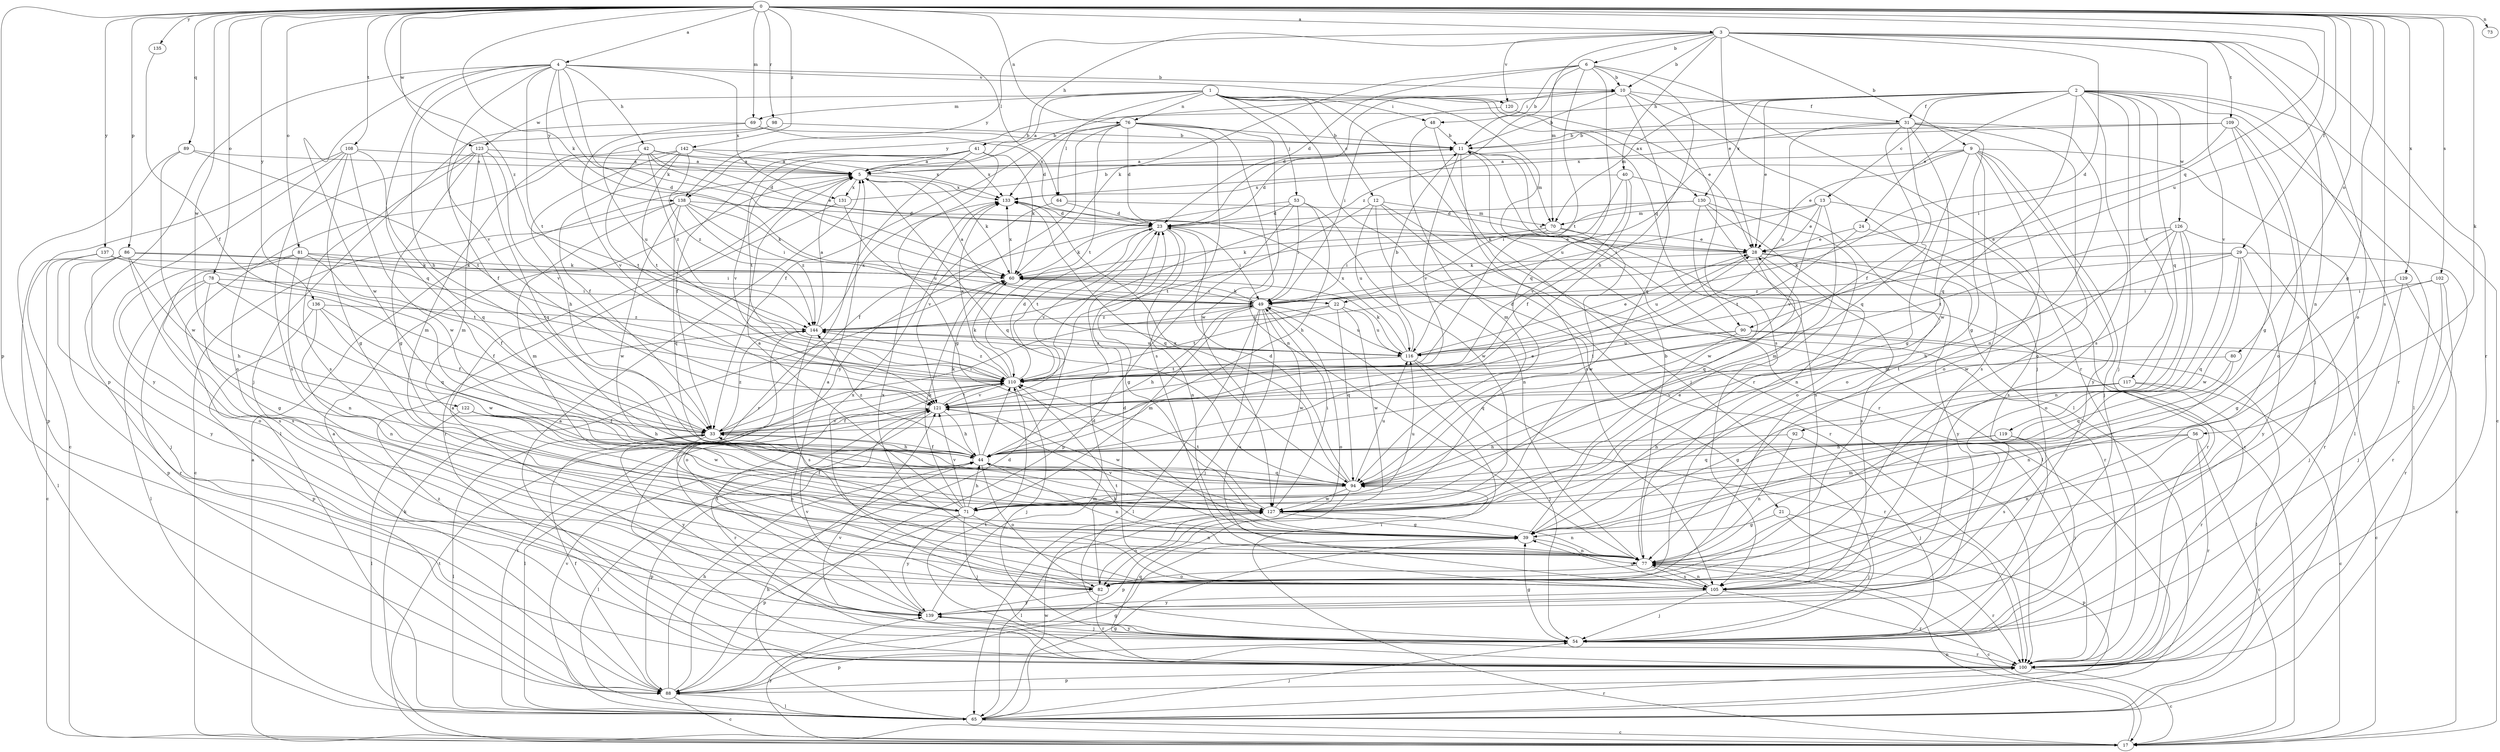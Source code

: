 strict digraph  {
0;
1;
2;
3;
4;
5;
6;
9;
10;
11;
12;
13;
17;
21;
22;
23;
24;
28;
29;
31;
33;
39;
40;
41;
42;
44;
48;
49;
53;
54;
56;
60;
64;
65;
69;
70;
71;
73;
76;
77;
78;
80;
81;
82;
86;
88;
89;
90;
92;
94;
98;
100;
102;
105;
108;
109;
110;
116;
117;
119;
120;
121;
122;
123;
126;
127;
129;
130;
131;
133;
135;
136;
137;
138;
139;
142;
144;
0 -> 3  [label=a];
0 -> 4  [label=a];
0 -> 29  [label=f];
0 -> 39  [label=g];
0 -> 56  [label=k];
0 -> 60  [label=k];
0 -> 64  [label=l];
0 -> 69  [label=m];
0 -> 73  [label=n];
0 -> 76  [label=n];
0 -> 78  [label=o];
0 -> 80  [label=o];
0 -> 81  [label=o];
0 -> 86  [label=p];
0 -> 88  [label=p];
0 -> 89  [label=q];
0 -> 90  [label=q];
0 -> 98  [label=r];
0 -> 102  [label=s];
0 -> 105  [label=s];
0 -> 108  [label=t];
0 -> 116  [label=u];
0 -> 122  [label=w];
0 -> 123  [label=w];
0 -> 129  [label=x];
0 -> 135  [label=y];
0 -> 136  [label=y];
0 -> 137  [label=y];
0 -> 142  [label=z];
0 -> 144  [label=z];
1 -> 5  [label=a];
1 -> 12  [label=c];
1 -> 21  [label=d];
1 -> 48  [label=i];
1 -> 53  [label=j];
1 -> 64  [label=l];
1 -> 65  [label=l];
1 -> 69  [label=m];
1 -> 76  [label=n];
1 -> 90  [label=q];
1 -> 100  [label=r];
1 -> 123  [label=w];
1 -> 130  [label=x];
2 -> 13  [label=c];
2 -> 17  [label=c];
2 -> 24  [label=e];
2 -> 28  [label=e];
2 -> 31  [label=f];
2 -> 54  [label=j];
2 -> 65  [label=l];
2 -> 70  [label=m];
2 -> 92  [label=q];
2 -> 94  [label=q];
2 -> 100  [label=r];
2 -> 105  [label=s];
2 -> 117  [label=v];
2 -> 126  [label=w];
2 -> 130  [label=x];
2 -> 138  [label=y];
3 -> 6  [label=b];
3 -> 9  [label=b];
3 -> 10  [label=b];
3 -> 22  [label=d];
3 -> 28  [label=e];
3 -> 40  [label=h];
3 -> 41  [label=h];
3 -> 70  [label=m];
3 -> 77  [label=n];
3 -> 82  [label=o];
3 -> 100  [label=r];
3 -> 109  [label=t];
3 -> 119  [label=v];
3 -> 120  [label=v];
3 -> 138  [label=y];
4 -> 10  [label=b];
4 -> 22  [label=d];
4 -> 42  [label=h];
4 -> 44  [label=h];
4 -> 60  [label=k];
4 -> 88  [label=p];
4 -> 94  [label=q];
4 -> 110  [label=t];
4 -> 120  [label=v];
4 -> 121  [label=v];
4 -> 127  [label=w];
4 -> 131  [label=x];
4 -> 138  [label=y];
5 -> 10  [label=b];
5 -> 60  [label=k];
5 -> 94  [label=q];
5 -> 131  [label=x];
5 -> 133  [label=x];
6 -> 10  [label=b];
6 -> 11  [label=b];
6 -> 23  [label=d];
6 -> 44  [label=h];
6 -> 60  [label=k];
6 -> 94  [label=q];
6 -> 100  [label=r];
6 -> 110  [label=t];
6 -> 144  [label=z];
9 -> 5  [label=a];
9 -> 28  [label=e];
9 -> 39  [label=g];
9 -> 54  [label=j];
9 -> 65  [label=l];
9 -> 82  [label=o];
9 -> 105  [label=s];
9 -> 116  [label=u];
9 -> 139  [label=y];
10 -> 11  [label=b];
10 -> 23  [label=d];
10 -> 31  [label=f];
10 -> 48  [label=i];
10 -> 54  [label=j];
10 -> 94  [label=q];
10 -> 105  [label=s];
11 -> 5  [label=a];
11 -> 17  [label=c];
11 -> 23  [label=d];
11 -> 70  [label=m];
11 -> 100  [label=r];
11 -> 105  [label=s];
11 -> 121  [label=v];
12 -> 65  [label=l];
12 -> 70  [label=m];
12 -> 77  [label=n];
12 -> 100  [label=r];
12 -> 110  [label=t];
12 -> 116  [label=u];
13 -> 28  [label=e];
13 -> 49  [label=i];
13 -> 70  [label=m];
13 -> 71  [label=m];
13 -> 105  [label=s];
13 -> 121  [label=v];
17 -> 5  [label=a];
17 -> 49  [label=i];
17 -> 60  [label=k];
17 -> 77  [label=n];
17 -> 110  [label=t];
17 -> 139  [label=y];
21 -> 39  [label=g];
21 -> 54  [label=j];
21 -> 88  [label=p];
22 -> 94  [label=q];
22 -> 110  [label=t];
22 -> 116  [label=u];
22 -> 127  [label=w];
22 -> 144  [label=z];
23 -> 28  [label=e];
23 -> 39  [label=g];
23 -> 49  [label=i];
23 -> 60  [label=k];
23 -> 77  [label=n];
23 -> 110  [label=t];
23 -> 121  [label=v];
24 -> 28  [label=e];
24 -> 100  [label=r];
24 -> 110  [label=t];
28 -> 60  [label=k];
28 -> 94  [label=q];
28 -> 100  [label=r];
28 -> 105  [label=s];
28 -> 116  [label=u];
28 -> 139  [label=y];
29 -> 44  [label=h];
29 -> 60  [label=k];
29 -> 94  [label=q];
29 -> 100  [label=r];
29 -> 127  [label=w];
29 -> 139  [label=y];
29 -> 144  [label=z];
31 -> 11  [label=b];
31 -> 33  [label=f];
31 -> 39  [label=g];
31 -> 77  [label=n];
31 -> 82  [label=o];
31 -> 94  [label=q];
31 -> 116  [label=u];
31 -> 127  [label=w];
31 -> 133  [label=x];
33 -> 44  [label=h];
33 -> 49  [label=i];
33 -> 65  [label=l];
33 -> 77  [label=n];
33 -> 121  [label=v];
33 -> 139  [label=y];
33 -> 144  [label=z];
39 -> 28  [label=e];
39 -> 44  [label=h];
39 -> 77  [label=n];
39 -> 121  [label=v];
40 -> 33  [label=f];
40 -> 49  [label=i];
40 -> 82  [label=o];
40 -> 121  [label=v];
40 -> 133  [label=x];
41 -> 5  [label=a];
41 -> 33  [label=f];
41 -> 39  [label=g];
41 -> 60  [label=k];
41 -> 100  [label=r];
41 -> 110  [label=t];
41 -> 121  [label=v];
42 -> 5  [label=a];
42 -> 23  [label=d];
42 -> 28  [label=e];
42 -> 71  [label=m];
42 -> 110  [label=t];
42 -> 133  [label=x];
42 -> 144  [label=z];
44 -> 28  [label=e];
44 -> 33  [label=f];
44 -> 60  [label=k];
44 -> 65  [label=l];
44 -> 77  [label=n];
44 -> 82  [label=o];
44 -> 88  [label=p];
44 -> 94  [label=q];
44 -> 110  [label=t];
44 -> 144  [label=z];
48 -> 11  [label=b];
48 -> 54  [label=j];
48 -> 71  [label=m];
49 -> 5  [label=a];
49 -> 44  [label=h];
49 -> 54  [label=j];
49 -> 60  [label=k];
49 -> 65  [label=l];
49 -> 71  [label=m];
49 -> 82  [label=o];
49 -> 105  [label=s];
49 -> 116  [label=u];
49 -> 127  [label=w];
49 -> 144  [label=z];
53 -> 23  [label=d];
53 -> 33  [label=f];
53 -> 44  [label=h];
53 -> 49  [label=i];
53 -> 88  [label=p];
53 -> 127  [label=w];
54 -> 5  [label=a];
54 -> 39  [label=g];
54 -> 88  [label=p];
54 -> 100  [label=r];
54 -> 139  [label=y];
56 -> 17  [label=c];
56 -> 44  [label=h];
56 -> 71  [label=m];
56 -> 77  [label=n];
56 -> 100  [label=r];
60 -> 49  [label=i];
60 -> 133  [label=x];
64 -> 23  [label=d];
64 -> 28  [label=e];
64 -> 121  [label=v];
65 -> 17  [label=c];
65 -> 39  [label=g];
65 -> 44  [label=h];
65 -> 54  [label=j];
65 -> 100  [label=r];
65 -> 110  [label=t];
65 -> 121  [label=v];
65 -> 127  [label=w];
69 -> 11  [label=b];
69 -> 23  [label=d];
69 -> 33  [label=f];
69 -> 121  [label=v];
70 -> 28  [label=e];
70 -> 49  [label=i];
70 -> 60  [label=k];
70 -> 127  [label=w];
71 -> 5  [label=a];
71 -> 33  [label=f];
71 -> 44  [label=h];
71 -> 54  [label=j];
71 -> 60  [label=k];
71 -> 77  [label=n];
71 -> 88  [label=p];
71 -> 116  [label=u];
71 -> 121  [label=v];
71 -> 139  [label=y];
76 -> 11  [label=b];
76 -> 23  [label=d];
76 -> 33  [label=f];
76 -> 77  [label=n];
76 -> 105  [label=s];
76 -> 110  [label=t];
76 -> 127  [label=w];
76 -> 133  [label=x];
76 -> 139  [label=y];
77 -> 11  [label=b];
77 -> 17  [label=c];
77 -> 82  [label=o];
77 -> 100  [label=r];
77 -> 105  [label=s];
78 -> 33  [label=f];
78 -> 39  [label=g];
78 -> 49  [label=i];
78 -> 65  [label=l];
78 -> 94  [label=q];
78 -> 100  [label=r];
80 -> 77  [label=n];
80 -> 94  [label=q];
80 -> 110  [label=t];
81 -> 33  [label=f];
81 -> 49  [label=i];
81 -> 60  [label=k];
81 -> 77  [label=n];
81 -> 82  [label=o];
81 -> 105  [label=s];
82 -> 5  [label=a];
82 -> 100  [label=r];
82 -> 110  [label=t];
82 -> 133  [label=x];
82 -> 139  [label=y];
86 -> 17  [label=c];
86 -> 44  [label=h];
86 -> 60  [label=k];
86 -> 88  [label=p];
86 -> 105  [label=s];
86 -> 110  [label=t];
86 -> 139  [label=y];
88 -> 5  [label=a];
88 -> 17  [label=c];
88 -> 23  [label=d];
88 -> 33  [label=f];
88 -> 39  [label=g];
88 -> 44  [label=h];
88 -> 65  [label=l];
89 -> 5  [label=a];
89 -> 88  [label=p];
89 -> 110  [label=t];
89 -> 127  [label=w];
90 -> 17  [label=c];
90 -> 65  [label=l];
90 -> 94  [label=q];
90 -> 110  [label=t];
90 -> 116  [label=u];
92 -> 44  [label=h];
92 -> 54  [label=j];
92 -> 77  [label=n];
94 -> 23  [label=d];
94 -> 71  [label=m];
94 -> 88  [label=p];
94 -> 116  [label=u];
94 -> 127  [label=w];
94 -> 133  [label=x];
98 -> 11  [label=b];
98 -> 54  [label=j];
98 -> 116  [label=u];
100 -> 5  [label=a];
100 -> 17  [label=c];
100 -> 88  [label=p];
100 -> 94  [label=q];
100 -> 110  [label=t];
100 -> 121  [label=v];
100 -> 144  [label=z];
102 -> 39  [label=g];
102 -> 49  [label=i];
102 -> 54  [label=j];
102 -> 100  [label=r];
105 -> 23  [label=d];
105 -> 39  [label=g];
105 -> 54  [label=j];
105 -> 77  [label=n];
105 -> 100  [label=r];
105 -> 133  [label=x];
105 -> 139  [label=y];
108 -> 5  [label=a];
108 -> 17  [label=c];
108 -> 39  [label=g];
108 -> 94  [label=q];
108 -> 105  [label=s];
108 -> 127  [label=w];
108 -> 139  [label=y];
109 -> 5  [label=a];
109 -> 11  [label=b];
109 -> 39  [label=g];
109 -> 49  [label=i];
109 -> 54  [label=j];
109 -> 82  [label=o];
110 -> 23  [label=d];
110 -> 54  [label=j];
110 -> 60  [label=k];
110 -> 121  [label=v];
110 -> 133  [label=x];
110 -> 144  [label=z];
116 -> 11  [label=b];
116 -> 28  [label=e];
116 -> 54  [label=j];
116 -> 60  [label=k];
116 -> 100  [label=r];
116 -> 110  [label=t];
116 -> 133  [label=x];
116 -> 144  [label=z];
117 -> 17  [label=c];
117 -> 39  [label=g];
117 -> 100  [label=r];
117 -> 121  [label=v];
119 -> 44  [label=h];
119 -> 54  [label=j];
119 -> 94  [label=q];
119 -> 105  [label=s];
120 -> 28  [label=e];
120 -> 49  [label=i];
121 -> 33  [label=f];
121 -> 44  [label=h];
121 -> 65  [label=l];
121 -> 100  [label=r];
121 -> 110  [label=t];
121 -> 127  [label=w];
122 -> 33  [label=f];
122 -> 44  [label=h];
122 -> 65  [label=l];
122 -> 127  [label=w];
123 -> 5  [label=a];
123 -> 39  [label=g];
123 -> 71  [label=m];
123 -> 82  [label=o];
123 -> 94  [label=q];
123 -> 105  [label=s];
123 -> 121  [label=v];
126 -> 28  [label=e];
126 -> 71  [label=m];
126 -> 77  [label=n];
126 -> 82  [label=o];
126 -> 100  [label=r];
126 -> 110  [label=t];
126 -> 127  [label=w];
127 -> 39  [label=g];
127 -> 49  [label=i];
127 -> 65  [label=l];
127 -> 77  [label=n];
127 -> 82  [label=o];
127 -> 110  [label=t];
129 -> 17  [label=c];
129 -> 49  [label=i];
129 -> 54  [label=j];
130 -> 23  [label=d];
130 -> 60  [label=k];
130 -> 77  [label=n];
130 -> 82  [label=o];
130 -> 105  [label=s];
130 -> 127  [label=w];
131 -> 11  [label=b];
131 -> 100  [label=r];
131 -> 116  [label=u];
133 -> 23  [label=d];
133 -> 94  [label=q];
135 -> 33  [label=f];
136 -> 33  [label=f];
136 -> 77  [label=n];
136 -> 88  [label=p];
136 -> 127  [label=w];
136 -> 144  [label=z];
137 -> 54  [label=j];
137 -> 60  [label=k];
137 -> 65  [label=l];
137 -> 110  [label=t];
138 -> 17  [label=c];
138 -> 23  [label=d];
138 -> 49  [label=i];
138 -> 60  [label=k];
138 -> 71  [label=m];
138 -> 94  [label=q];
138 -> 127  [label=w];
138 -> 144  [label=z];
139 -> 23  [label=d];
139 -> 54  [label=j];
139 -> 110  [label=t];
139 -> 121  [label=v];
142 -> 5  [label=a];
142 -> 33  [label=f];
142 -> 44  [label=h];
142 -> 65  [label=l];
142 -> 110  [label=t];
142 -> 133  [label=x];
142 -> 144  [label=z];
144 -> 5  [label=a];
144 -> 82  [label=o];
144 -> 105  [label=s];
144 -> 116  [label=u];
144 -> 133  [label=x];
}
